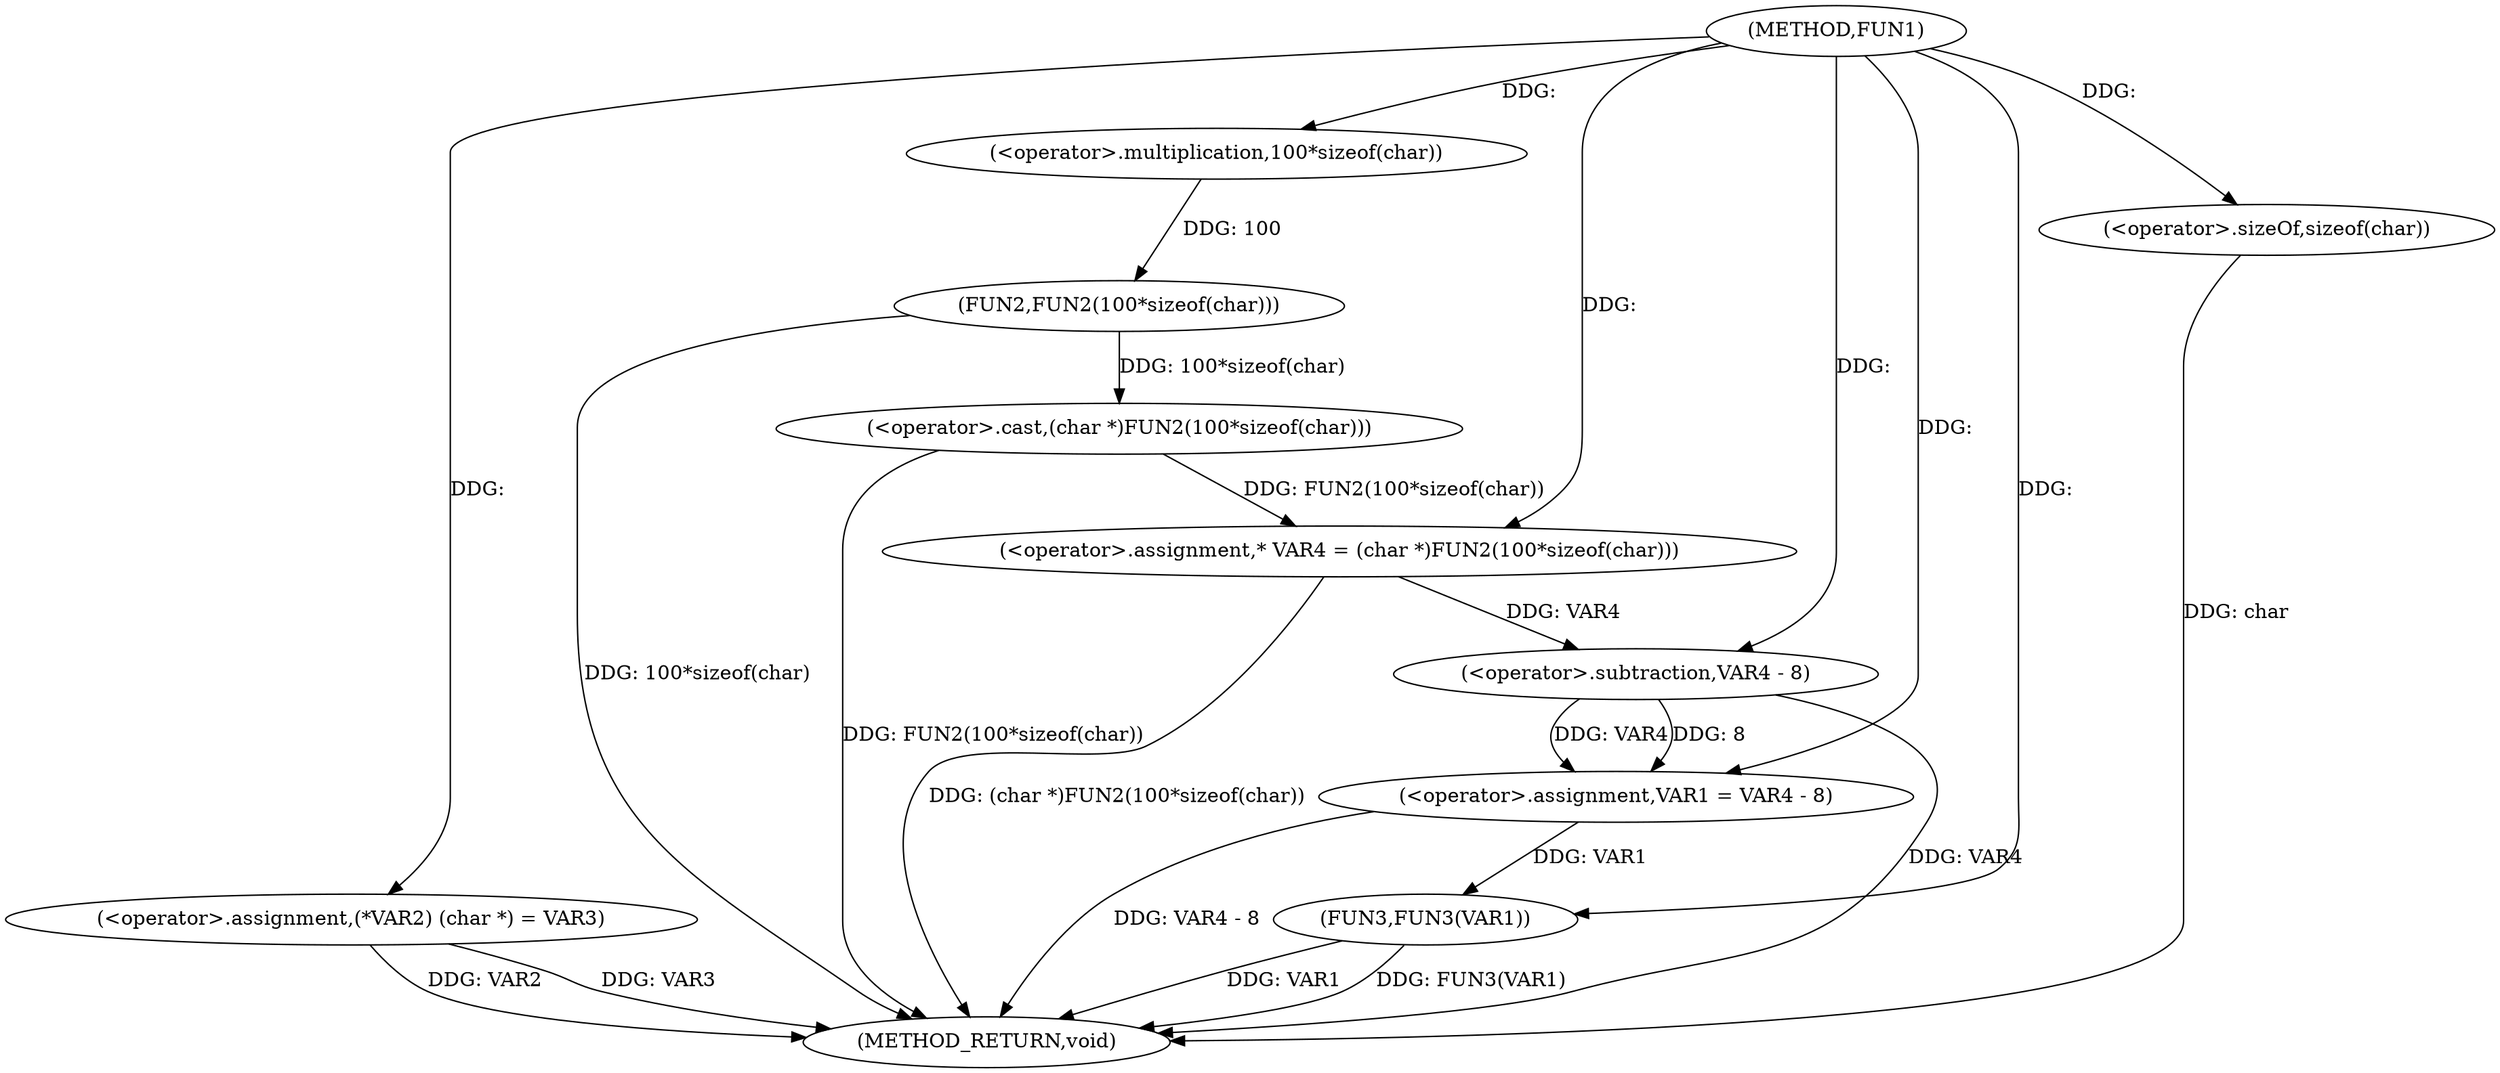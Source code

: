 digraph FUN1 {  
"1000100" [label = "(METHOD,FUN1)" ]
"1000124" [label = "(METHOD_RETURN,void)" ]
"1000104" [label = "(<operator>.assignment,(*VAR2) (char *) = VAR3)" ]
"1000108" [label = "(<operator>.assignment,* VAR4 = (char *)FUN2(100*sizeof(char)))" ]
"1000110" [label = "(<operator>.cast,(char *)FUN2(100*sizeof(char)))" ]
"1000112" [label = "(FUN2,FUN2(100*sizeof(char)))" ]
"1000113" [label = "(<operator>.multiplication,100*sizeof(char))" ]
"1000115" [label = "(<operator>.sizeOf,sizeof(char))" ]
"1000117" [label = "(<operator>.assignment,VAR1 = VAR4 - 8)" ]
"1000119" [label = "(<operator>.subtraction,VAR4 - 8)" ]
"1000122" [label = "(FUN3,FUN3(VAR1))" ]
  "1000104" -> "1000124"  [ label = "DDG: VAR2"] 
  "1000122" -> "1000124"  [ label = "DDG: VAR1"] 
  "1000110" -> "1000124"  [ label = "DDG: FUN2(100*sizeof(char))"] 
  "1000122" -> "1000124"  [ label = "DDG: FUN3(VAR1)"] 
  "1000117" -> "1000124"  [ label = "DDG: VAR4 - 8"] 
  "1000115" -> "1000124"  [ label = "DDG: char"] 
  "1000104" -> "1000124"  [ label = "DDG: VAR3"] 
  "1000112" -> "1000124"  [ label = "DDG: 100*sizeof(char)"] 
  "1000108" -> "1000124"  [ label = "DDG: (char *)FUN2(100*sizeof(char))"] 
  "1000119" -> "1000124"  [ label = "DDG: VAR4"] 
  "1000100" -> "1000104"  [ label = "DDG: "] 
  "1000110" -> "1000108"  [ label = "DDG: FUN2(100*sizeof(char))"] 
  "1000100" -> "1000108"  [ label = "DDG: "] 
  "1000112" -> "1000110"  [ label = "DDG: 100*sizeof(char)"] 
  "1000113" -> "1000112"  [ label = "DDG: 100"] 
  "1000100" -> "1000113"  [ label = "DDG: "] 
  "1000100" -> "1000115"  [ label = "DDG: "] 
  "1000119" -> "1000117"  [ label = "DDG: VAR4"] 
  "1000119" -> "1000117"  [ label = "DDG: 8"] 
  "1000100" -> "1000117"  [ label = "DDG: "] 
  "1000108" -> "1000119"  [ label = "DDG: VAR4"] 
  "1000100" -> "1000119"  [ label = "DDG: "] 
  "1000117" -> "1000122"  [ label = "DDG: VAR1"] 
  "1000100" -> "1000122"  [ label = "DDG: "] 
}
